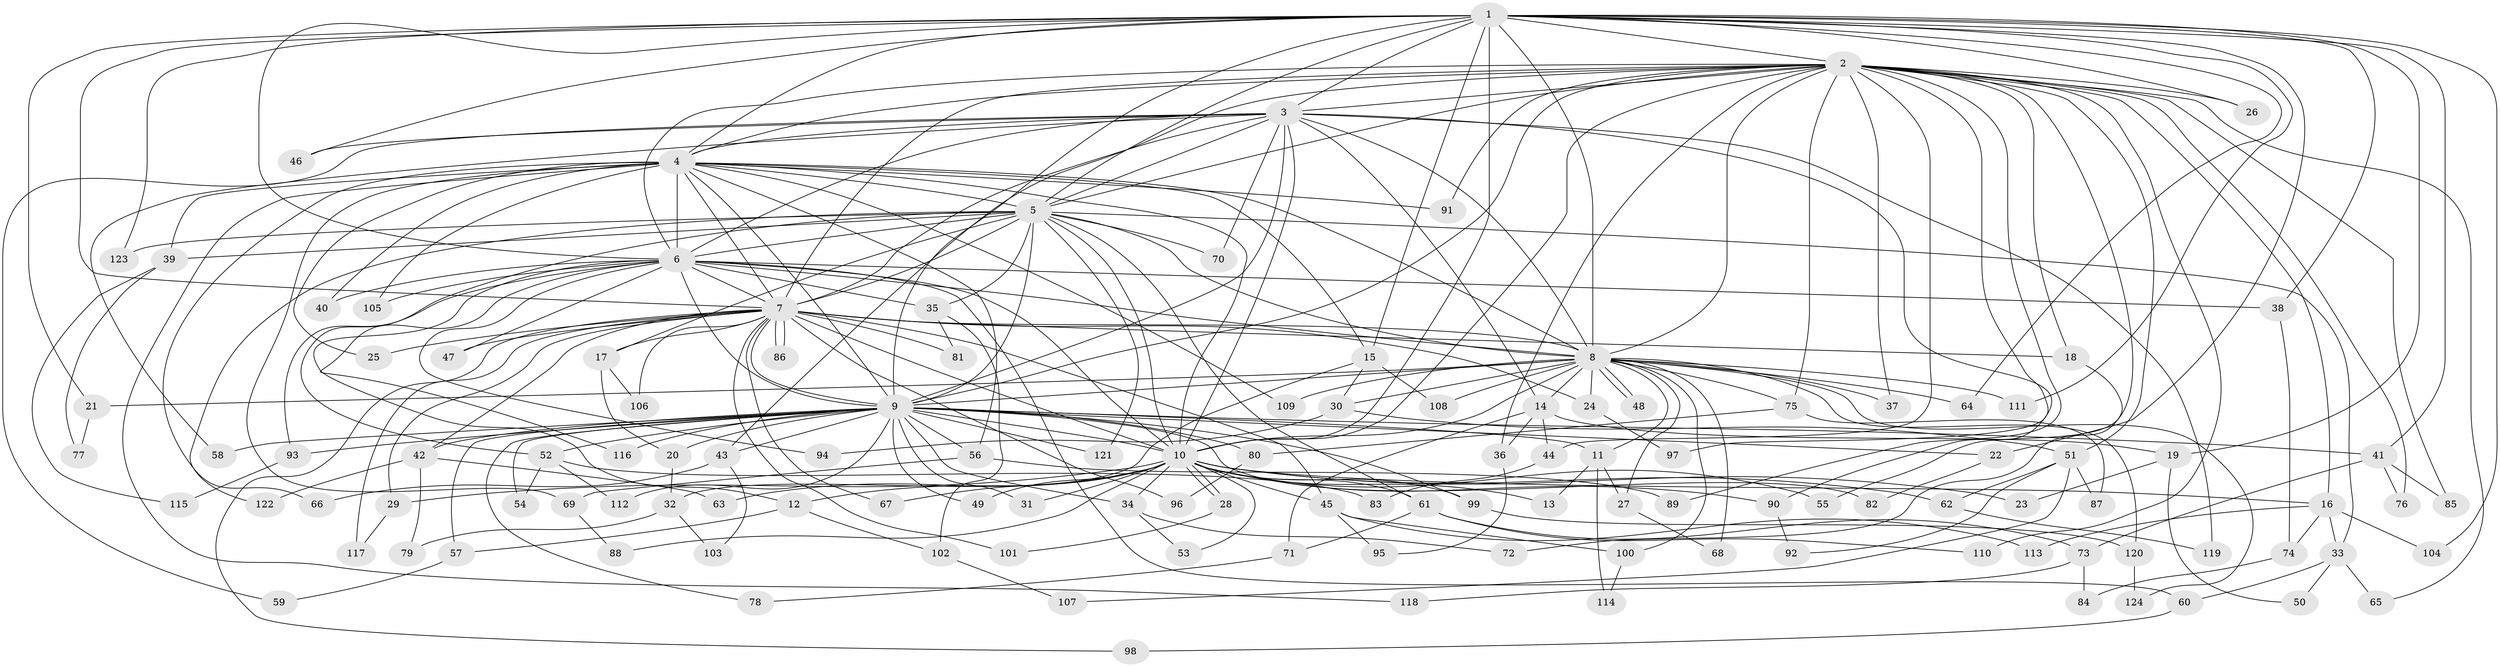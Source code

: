 // Generated by graph-tools (version 1.1) at 2025/11/02/27/25 16:11:06]
// undirected, 124 vertices, 273 edges
graph export_dot {
graph [start="1"]
  node [color=gray90,style=filled];
  1;
  2;
  3;
  4;
  5;
  6;
  7;
  8;
  9;
  10;
  11;
  12;
  13;
  14;
  15;
  16;
  17;
  18;
  19;
  20;
  21;
  22;
  23;
  24;
  25;
  26;
  27;
  28;
  29;
  30;
  31;
  32;
  33;
  34;
  35;
  36;
  37;
  38;
  39;
  40;
  41;
  42;
  43;
  44;
  45;
  46;
  47;
  48;
  49;
  50;
  51;
  52;
  53;
  54;
  55;
  56;
  57;
  58;
  59;
  60;
  61;
  62;
  63;
  64;
  65;
  66;
  67;
  68;
  69;
  70;
  71;
  72;
  73;
  74;
  75;
  76;
  77;
  78;
  79;
  80;
  81;
  82;
  83;
  84;
  85;
  86;
  87;
  88;
  89;
  90;
  91;
  92;
  93;
  94;
  95;
  96;
  97;
  98;
  99;
  100;
  101;
  102;
  103;
  104;
  105;
  106;
  107;
  108;
  109;
  110;
  111;
  112;
  113;
  114;
  115;
  116;
  117;
  118;
  119;
  120;
  121;
  122;
  123;
  124;
  1 -- 2;
  1 -- 3;
  1 -- 4;
  1 -- 5;
  1 -- 6;
  1 -- 7;
  1 -- 8;
  1 -- 9;
  1 -- 10;
  1 -- 15;
  1 -- 19;
  1 -- 21;
  1 -- 22;
  1 -- 26;
  1 -- 38;
  1 -- 41;
  1 -- 46;
  1 -- 64;
  1 -- 104;
  1 -- 111;
  1 -- 123;
  2 -- 3;
  2 -- 4;
  2 -- 5;
  2 -- 6;
  2 -- 7;
  2 -- 8;
  2 -- 9;
  2 -- 10;
  2 -- 16;
  2 -- 18;
  2 -- 26;
  2 -- 36;
  2 -- 37;
  2 -- 43;
  2 -- 44;
  2 -- 51;
  2 -- 55;
  2 -- 65;
  2 -- 75;
  2 -- 76;
  2 -- 85;
  2 -- 89;
  2 -- 91;
  2 -- 97;
  2 -- 110;
  3 -- 4;
  3 -- 5;
  3 -- 6;
  3 -- 7;
  3 -- 8;
  3 -- 9;
  3 -- 10;
  3 -- 14;
  3 -- 46;
  3 -- 58;
  3 -- 59;
  3 -- 70;
  3 -- 90;
  3 -- 119;
  4 -- 5;
  4 -- 6;
  4 -- 7;
  4 -- 8;
  4 -- 9;
  4 -- 10;
  4 -- 15;
  4 -- 25;
  4 -- 39;
  4 -- 40;
  4 -- 56;
  4 -- 66;
  4 -- 69;
  4 -- 91;
  4 -- 105;
  4 -- 109;
  4 -- 118;
  5 -- 6;
  5 -- 7;
  5 -- 8;
  5 -- 9;
  5 -- 10;
  5 -- 17;
  5 -- 33;
  5 -- 35;
  5 -- 39;
  5 -- 52;
  5 -- 61;
  5 -- 70;
  5 -- 121;
  5 -- 122;
  5 -- 123;
  6 -- 7;
  6 -- 8;
  6 -- 9;
  6 -- 10;
  6 -- 12;
  6 -- 35;
  6 -- 38;
  6 -- 40;
  6 -- 47;
  6 -- 60;
  6 -- 93;
  6 -- 94;
  6 -- 105;
  6 -- 116;
  7 -- 8;
  7 -- 9;
  7 -- 10;
  7 -- 17;
  7 -- 18;
  7 -- 24;
  7 -- 25;
  7 -- 29;
  7 -- 42;
  7 -- 45;
  7 -- 47;
  7 -- 67;
  7 -- 81;
  7 -- 86;
  7 -- 86;
  7 -- 96;
  7 -- 98;
  7 -- 101;
  7 -- 106;
  7 -- 117;
  8 -- 9;
  8 -- 10;
  8 -- 11;
  8 -- 14;
  8 -- 21;
  8 -- 24;
  8 -- 27;
  8 -- 30;
  8 -- 37;
  8 -- 48;
  8 -- 48;
  8 -- 64;
  8 -- 68;
  8 -- 75;
  8 -- 100;
  8 -- 108;
  8 -- 109;
  8 -- 111;
  8 -- 120;
  8 -- 124;
  9 -- 10;
  9 -- 11;
  9 -- 20;
  9 -- 22;
  9 -- 31;
  9 -- 34;
  9 -- 41;
  9 -- 42;
  9 -- 43;
  9 -- 49;
  9 -- 52;
  9 -- 54;
  9 -- 56;
  9 -- 57;
  9 -- 58;
  9 -- 78;
  9 -- 80;
  9 -- 82;
  9 -- 93;
  9 -- 99;
  9 -- 112;
  9 -- 116;
  9 -- 121;
  10 -- 12;
  10 -- 13;
  10 -- 16;
  10 -- 23;
  10 -- 28;
  10 -- 28;
  10 -- 29;
  10 -- 31;
  10 -- 34;
  10 -- 45;
  10 -- 49;
  10 -- 53;
  10 -- 55;
  10 -- 61;
  10 -- 62;
  10 -- 63;
  10 -- 67;
  10 -- 88;
  10 -- 90;
  10 -- 99;
  11 -- 13;
  11 -- 27;
  11 -- 114;
  12 -- 57;
  12 -- 102;
  14 -- 19;
  14 -- 36;
  14 -- 44;
  14 -- 71;
  15 -- 30;
  15 -- 32;
  15 -- 108;
  16 -- 33;
  16 -- 74;
  16 -- 104;
  16 -- 113;
  17 -- 20;
  17 -- 106;
  18 -- 72;
  19 -- 23;
  19 -- 50;
  20 -- 32;
  21 -- 77;
  22 -- 82;
  24 -- 97;
  27 -- 68;
  28 -- 101;
  29 -- 117;
  30 -- 51;
  30 -- 94;
  32 -- 79;
  32 -- 103;
  33 -- 50;
  33 -- 60;
  33 -- 65;
  34 -- 53;
  34 -- 72;
  35 -- 81;
  35 -- 102;
  36 -- 95;
  38 -- 74;
  39 -- 77;
  39 -- 115;
  41 -- 73;
  41 -- 76;
  41 -- 85;
  42 -- 63;
  42 -- 79;
  42 -- 122;
  43 -- 66;
  43 -- 103;
  44 -- 83;
  45 -- 95;
  45 -- 100;
  45 -- 113;
  51 -- 62;
  51 -- 87;
  51 -- 92;
  51 -- 107;
  52 -- 54;
  52 -- 83;
  52 -- 112;
  56 -- 69;
  56 -- 89;
  57 -- 59;
  60 -- 98;
  61 -- 71;
  61 -- 73;
  61 -- 110;
  62 -- 119;
  69 -- 88;
  71 -- 78;
  73 -- 84;
  73 -- 118;
  74 -- 84;
  75 -- 80;
  75 -- 87;
  80 -- 96;
  90 -- 92;
  93 -- 115;
  99 -- 120;
  100 -- 114;
  102 -- 107;
  120 -- 124;
}
